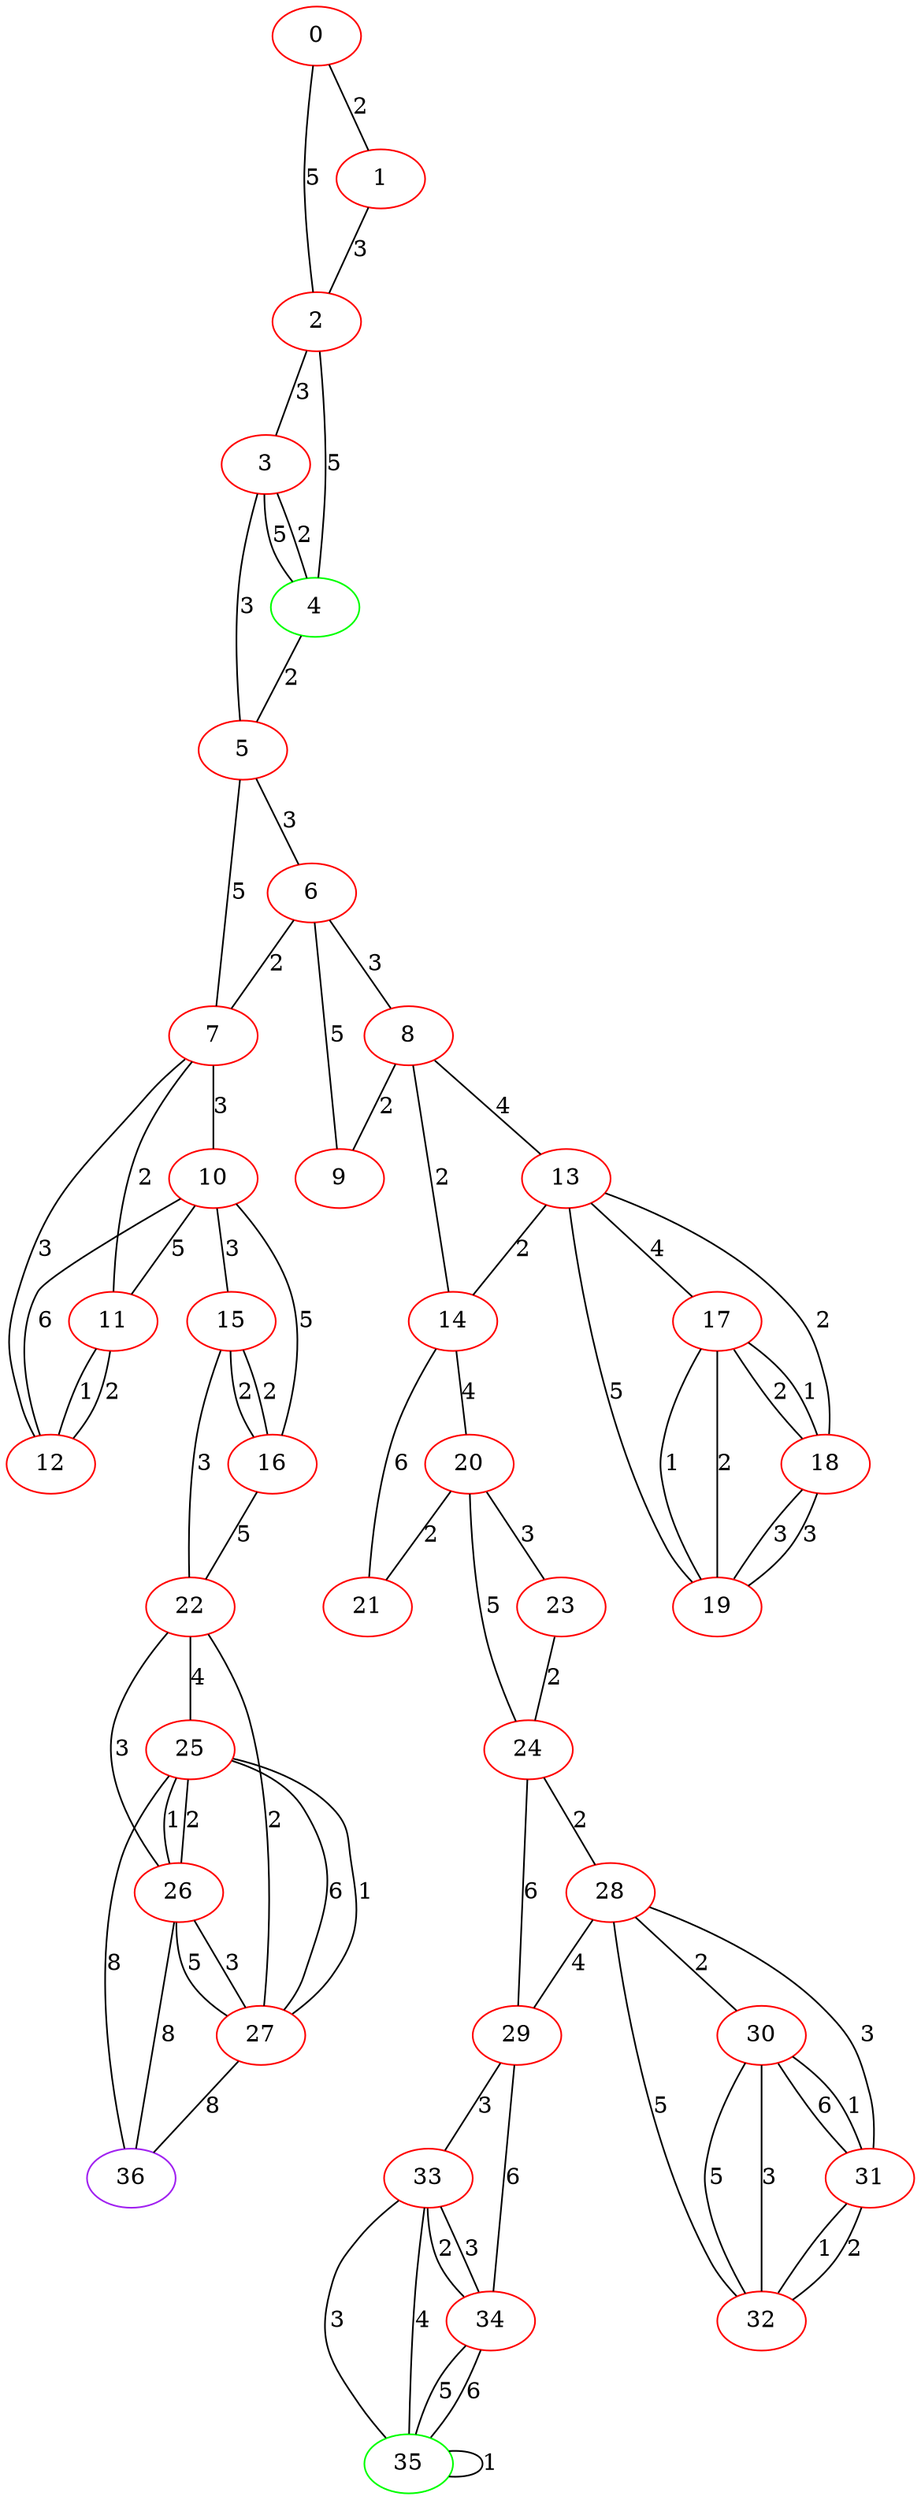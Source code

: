 graph "" {
0 [color=red, weight=1];
1 [color=red, weight=1];
2 [color=red, weight=1];
3 [color=red, weight=1];
4 [color=green, weight=2];
5 [color=red, weight=1];
6 [color=red, weight=1];
7 [color=red, weight=1];
8 [color=red, weight=1];
9 [color=red, weight=1];
10 [color=red, weight=1];
11 [color=red, weight=1];
12 [color=red, weight=1];
13 [color=red, weight=1];
14 [color=red, weight=1];
15 [color=red, weight=1];
16 [color=red, weight=1];
17 [color=red, weight=1];
18 [color=red, weight=1];
19 [color=red, weight=1];
20 [color=red, weight=1];
21 [color=red, weight=1];
22 [color=red, weight=1];
23 [color=red, weight=1];
24 [color=red, weight=1];
25 [color=red, weight=1];
26 [color=red, weight=1];
27 [color=red, weight=1];
28 [color=red, weight=1];
29 [color=red, weight=1];
30 [color=red, weight=1];
31 [color=red, weight=1];
32 [color=red, weight=1];
33 [color=red, weight=1];
34 [color=red, weight=1];
35 [color=green, weight=2];
36 [color=purple, weight=4];
0 -- 1  [key=0, label=2];
0 -- 2  [key=0, label=5];
1 -- 2  [key=0, label=3];
2 -- 3  [key=0, label=3];
2 -- 4  [key=0, label=5];
3 -- 4  [key=0, label=5];
3 -- 4  [key=1, label=2];
3 -- 5  [key=0, label=3];
4 -- 5  [key=0, label=2];
5 -- 6  [key=0, label=3];
5 -- 7  [key=0, label=5];
6 -- 8  [key=0, label=3];
6 -- 9  [key=0, label=5];
6 -- 7  [key=0, label=2];
7 -- 10  [key=0, label=3];
7 -- 11  [key=0, label=2];
7 -- 12  [key=0, label=3];
8 -- 9  [key=0, label=2];
8 -- 13  [key=0, label=4];
8 -- 14  [key=0, label=2];
10 -- 15  [key=0, label=3];
10 -- 16  [key=0, label=5];
10 -- 11  [key=0, label=5];
10 -- 12  [key=0, label=6];
11 -- 12  [key=0, label=1];
11 -- 12  [key=1, label=2];
13 -- 17  [key=0, label=4];
13 -- 18  [key=0, label=2];
13 -- 19  [key=0, label=5];
13 -- 14  [key=0, label=2];
14 -- 20  [key=0, label=4];
14 -- 21  [key=0, label=6];
15 -- 16  [key=0, label=2];
15 -- 16  [key=1, label=2];
15 -- 22  [key=0, label=3];
16 -- 22  [key=0, label=5];
17 -- 18  [key=0, label=2];
17 -- 18  [key=1, label=1];
17 -- 19  [key=0, label=1];
17 -- 19  [key=1, label=2];
18 -- 19  [key=0, label=3];
18 -- 19  [key=1, label=3];
20 -- 24  [key=0, label=5];
20 -- 21  [key=0, label=2];
20 -- 23  [key=0, label=3];
22 -- 25  [key=0, label=4];
22 -- 26  [key=0, label=3];
22 -- 27  [key=0, label=2];
23 -- 24  [key=0, label=2];
24 -- 28  [key=0, label=2];
24 -- 29  [key=0, label=6];
25 -- 26  [key=0, label=1];
25 -- 26  [key=1, label=2];
25 -- 27  [key=0, label=6];
25 -- 27  [key=1, label=1];
25 -- 36  [key=0, label=8];
26 -- 27  [key=0, label=5];
26 -- 27  [key=1, label=3];
26 -- 36  [key=0, label=8];
27 -- 36  [key=0, label=8];
28 -- 32  [key=0, label=5];
28 -- 29  [key=0, label=4];
28 -- 30  [key=0, label=2];
28 -- 31  [key=0, label=3];
29 -- 33  [key=0, label=3];
29 -- 34  [key=0, label=6];
30 -- 32  [key=0, label=5];
30 -- 32  [key=1, label=3];
30 -- 31  [key=0, label=6];
30 -- 31  [key=1, label=1];
31 -- 32  [key=0, label=1];
31 -- 32  [key=1, label=2];
33 -- 34  [key=0, label=2];
33 -- 34  [key=1, label=3];
33 -- 35  [key=0, label=3];
33 -- 35  [key=1, label=4];
34 -- 35  [key=0, label=5];
34 -- 35  [key=1, label=6];
35 -- 35  [key=0, label=1];
}
